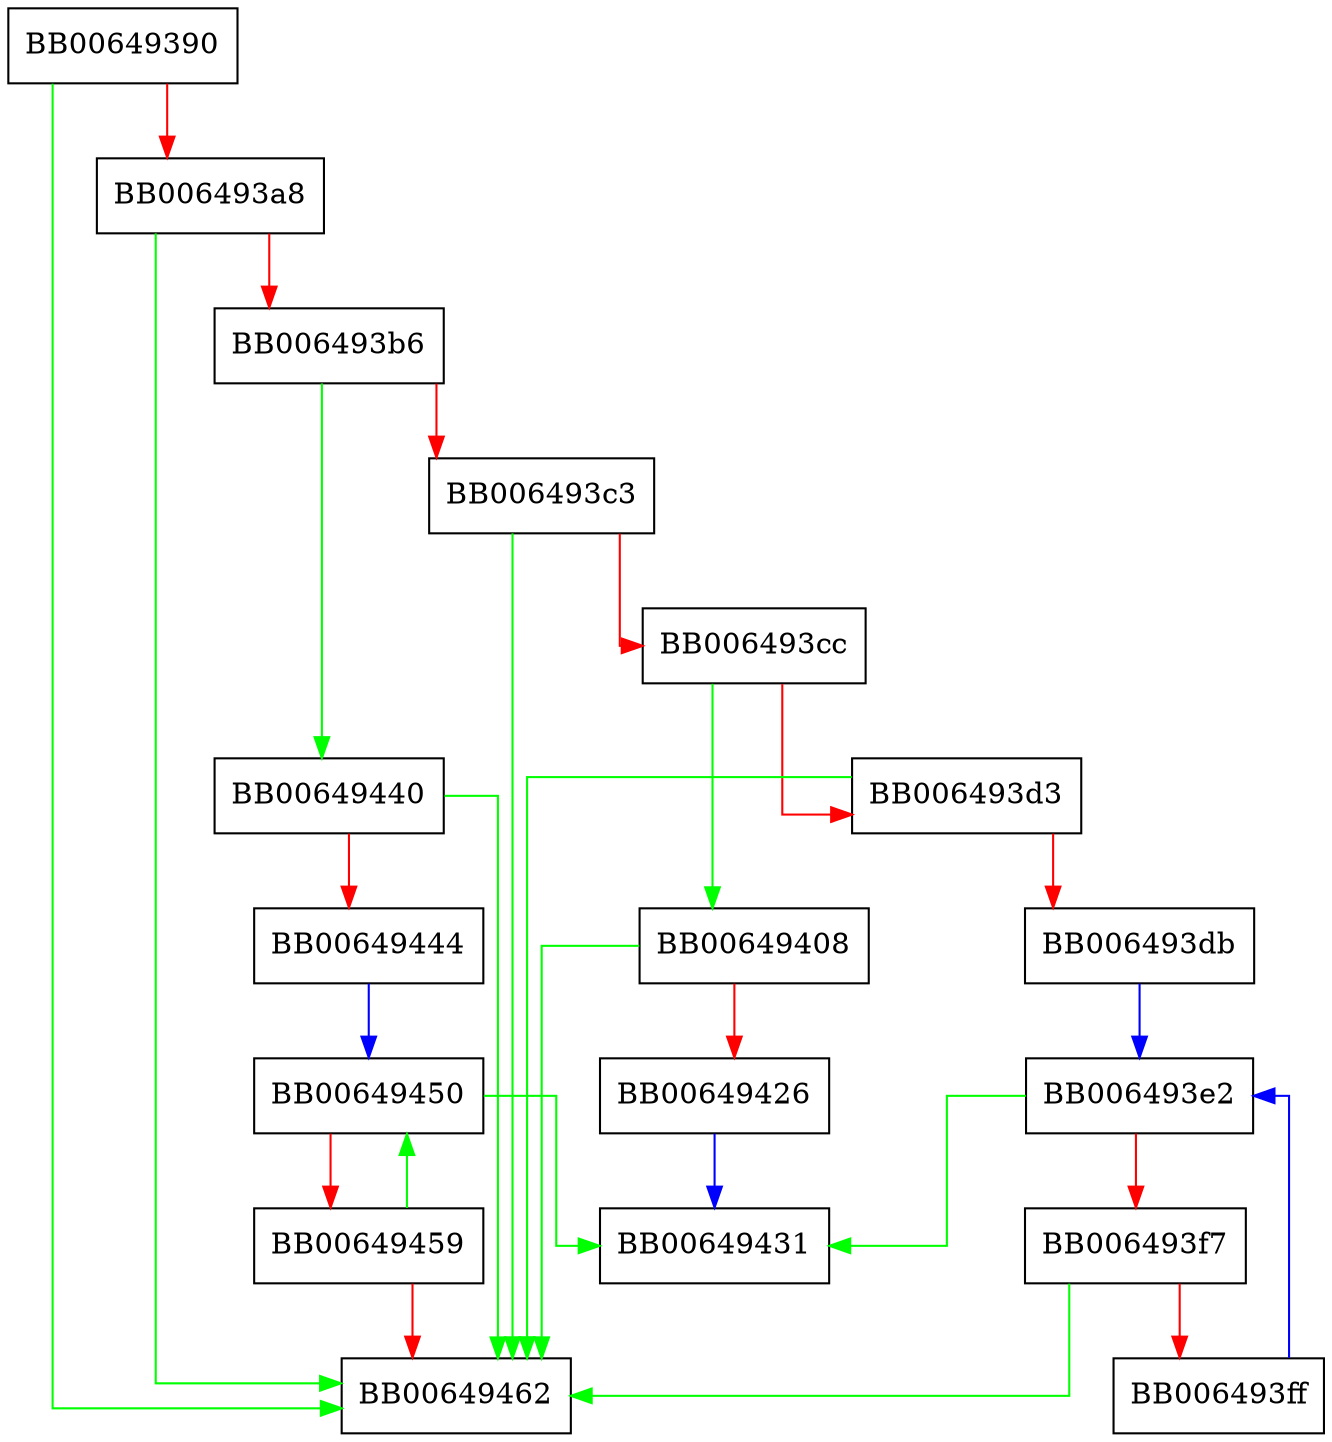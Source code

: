 digraph OPENSSL_sk_find {
  node [shape="box"];
  graph [splines=ortho];
  BB00649390 -> BB00649462 [color="green"];
  BB00649390 -> BB006493a8 [color="red"];
  BB006493a8 -> BB00649462 [color="green"];
  BB006493a8 -> BB006493b6 [color="red"];
  BB006493b6 -> BB00649440 [color="green"];
  BB006493b6 -> BB006493c3 [color="red"];
  BB006493c3 -> BB00649462 [color="green"];
  BB006493c3 -> BB006493cc [color="red"];
  BB006493cc -> BB00649408 [color="green"];
  BB006493cc -> BB006493d3 [color="red"];
  BB006493d3 -> BB00649462 [color="green"];
  BB006493d3 -> BB006493db [color="red"];
  BB006493db -> BB006493e2 [color="blue"];
  BB006493e2 -> BB00649431 [color="green"];
  BB006493e2 -> BB006493f7 [color="red"];
  BB006493f7 -> BB00649462 [color="green"];
  BB006493f7 -> BB006493ff [color="red"];
  BB006493ff -> BB006493e2 [color="blue"];
  BB00649408 -> BB00649462 [color="green"];
  BB00649408 -> BB00649426 [color="red"];
  BB00649426 -> BB00649431 [color="blue"];
  BB00649440 -> BB00649462 [color="green"];
  BB00649440 -> BB00649444 [color="red"];
  BB00649444 -> BB00649450 [color="blue"];
  BB00649450 -> BB00649431 [color="green"];
  BB00649450 -> BB00649459 [color="red"];
  BB00649459 -> BB00649450 [color="green"];
  BB00649459 -> BB00649462 [color="red"];
}